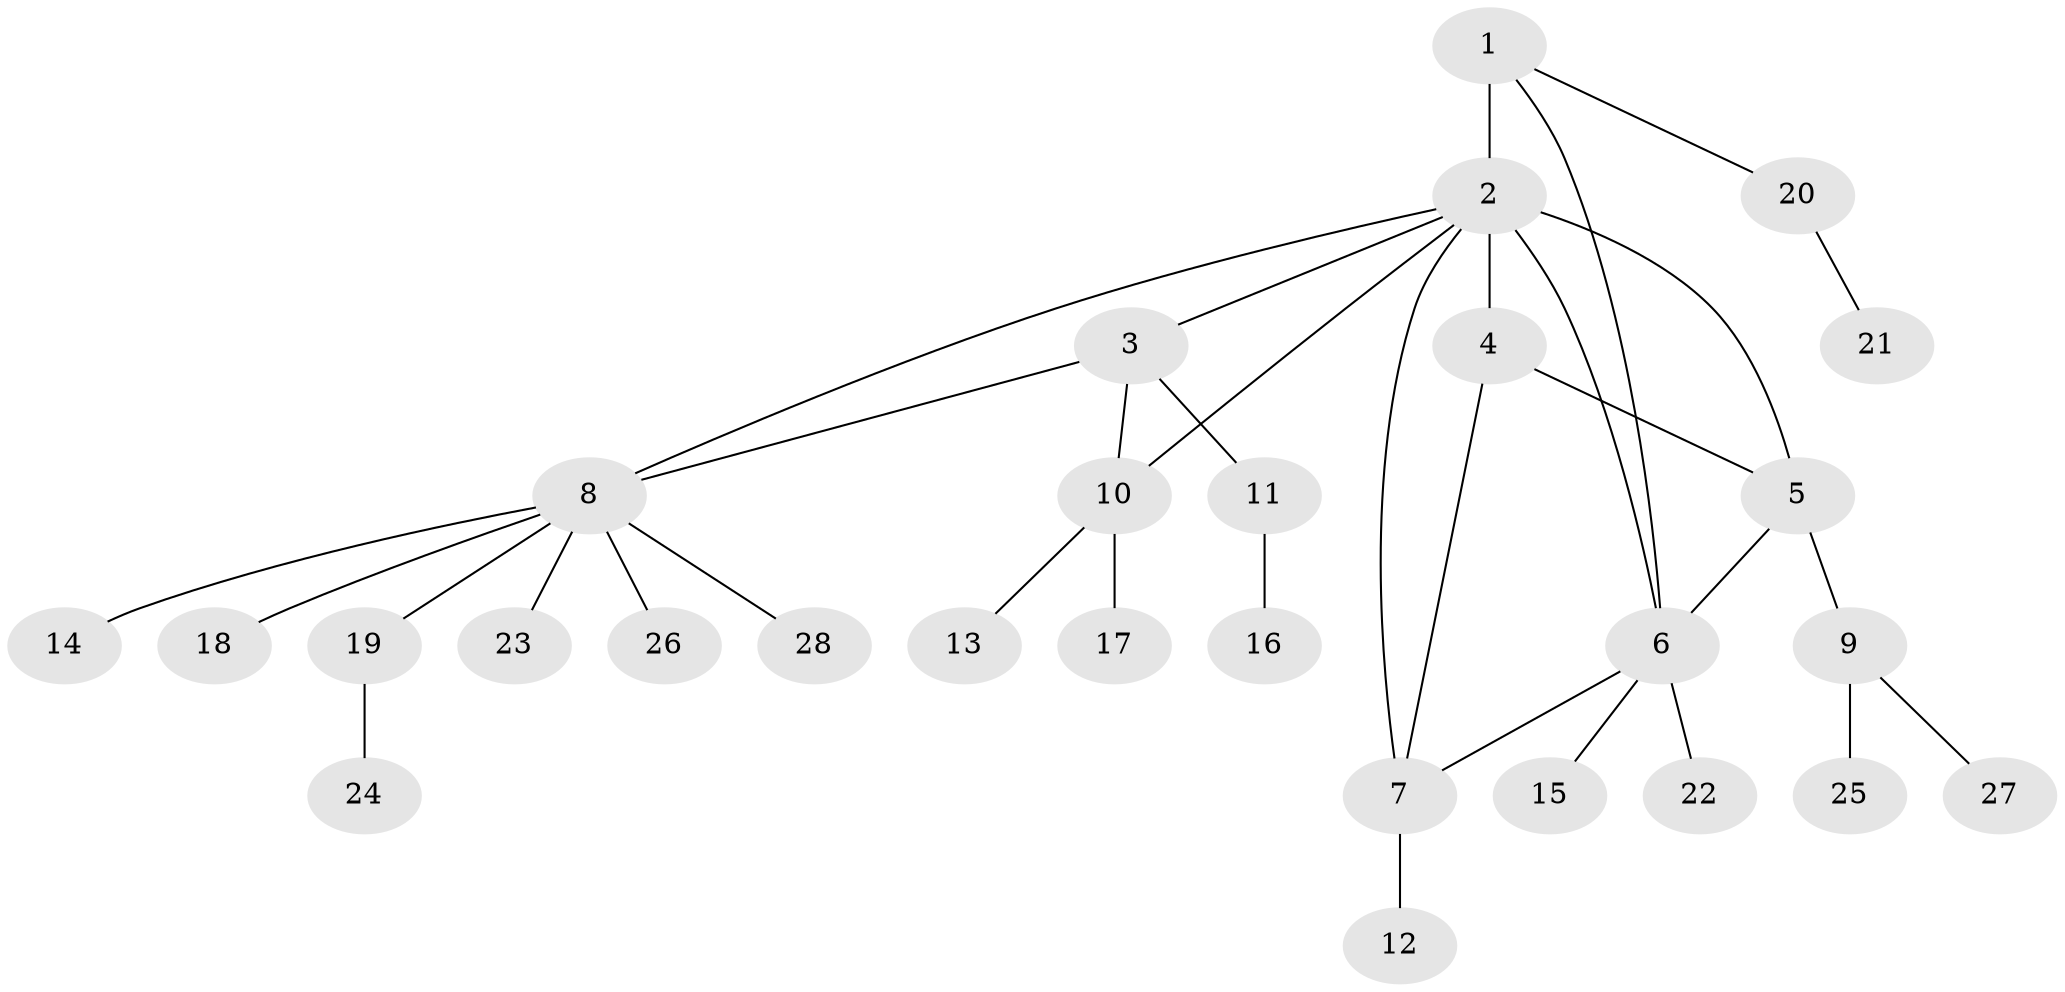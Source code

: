 // original degree distribution, {8: 0.037037037037037035, 2: 0.16666666666666666, 5: 0.05555555555555555, 4: 0.037037037037037035, 3: 0.07407407407407407, 7: 0.018518518518518517, 9: 0.018518518518518517, 6: 0.018518518518518517, 1: 0.5740740740740741}
// Generated by graph-tools (version 1.1) at 2025/37/03/09/25 02:37:43]
// undirected, 28 vertices, 34 edges
graph export_dot {
graph [start="1"]
  node [color=gray90,style=filled];
  1;
  2;
  3;
  4;
  5;
  6;
  7;
  8;
  9;
  10;
  11;
  12;
  13;
  14;
  15;
  16;
  17;
  18;
  19;
  20;
  21;
  22;
  23;
  24;
  25;
  26;
  27;
  28;
  1 -- 2 [weight=5.0];
  1 -- 6 [weight=1.0];
  1 -- 20 [weight=1.0];
  2 -- 3 [weight=1.0];
  2 -- 4 [weight=1.0];
  2 -- 5 [weight=2.0];
  2 -- 6 [weight=1.0];
  2 -- 7 [weight=1.0];
  2 -- 8 [weight=1.0];
  2 -- 10 [weight=1.0];
  3 -- 8 [weight=1.0];
  3 -- 10 [weight=1.0];
  3 -- 11 [weight=1.0];
  4 -- 5 [weight=4.0];
  4 -- 7 [weight=1.0];
  5 -- 6 [weight=1.0];
  5 -- 9 [weight=1.0];
  6 -- 7 [weight=1.0];
  6 -- 15 [weight=1.0];
  6 -- 22 [weight=1.0];
  7 -- 12 [weight=1.0];
  8 -- 14 [weight=1.0];
  8 -- 18 [weight=1.0];
  8 -- 19 [weight=1.0];
  8 -- 23 [weight=1.0];
  8 -- 26 [weight=1.0];
  8 -- 28 [weight=1.0];
  9 -- 25 [weight=1.0];
  9 -- 27 [weight=1.0];
  10 -- 13 [weight=1.0];
  10 -- 17 [weight=2.0];
  11 -- 16 [weight=1.0];
  19 -- 24 [weight=1.0];
  20 -- 21 [weight=1.0];
}
